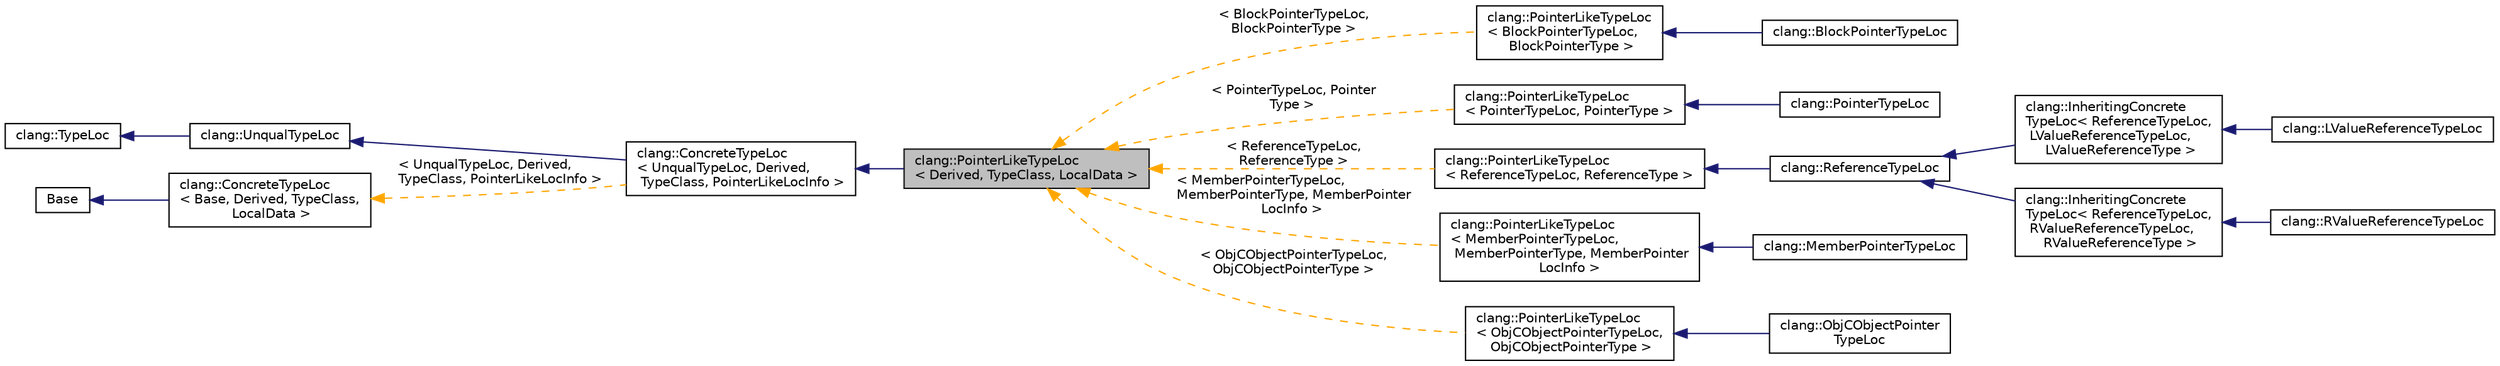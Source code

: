 digraph "clang::PointerLikeTypeLoc&lt; Derived, TypeClass, LocalData &gt;"
{
 // LATEX_PDF_SIZE
  bgcolor="transparent";
  edge [fontname="Helvetica",fontsize="10",labelfontname="Helvetica",labelfontsize="10"];
  node [fontname="Helvetica",fontsize="10",shape=record];
  rankdir="LR";
  Node1 [label="clang::PointerLikeTypeLoc\l\< Derived, TypeClass, LocalData \>",height=0.2,width=0.4,color="black", fillcolor="grey75", style="filled", fontcolor="black",tooltip="A base class for."];
  Node2 -> Node1 [dir="back",color="midnightblue",fontsize="10",style="solid",fontname="Helvetica"];
  Node2 [label="clang::ConcreteTypeLoc\l\< UnqualTypeLoc, Derived,\l TypeClass, PointerLikeLocInfo \>",height=0.2,width=0.4,color="black",URL="$classclang_1_1ConcreteTypeLoc.html",tooltip=" "];
  Node3 -> Node2 [dir="back",color="midnightblue",fontsize="10",style="solid",fontname="Helvetica"];
  Node3 [label="clang::UnqualTypeLoc",height=0.2,width=0.4,color="black",URL="$classclang_1_1UnqualTypeLoc.html",tooltip="Wrapper of type source information for a type with no direct qualifiers."];
  Node4 -> Node3 [dir="back",color="midnightblue",fontsize="10",style="solid",fontname="Helvetica"];
  Node4 [label="clang::TypeLoc",height=0.2,width=0.4,color="black",URL="$classclang_1_1TypeLoc.html",tooltip="Base wrapper for a particular \"section\" of type source info."];
  Node5 -> Node2 [dir="back",color="orange",fontsize="10",style="dashed",label=" \< UnqualTypeLoc, Derived,\l TypeClass, PointerLikeLocInfo \>" ,fontname="Helvetica"];
  Node5 [label="clang::ConcreteTypeLoc\l\< Base, Derived, TypeClass,\l LocalData \>",height=0.2,width=0.4,color="black",URL="$classclang_1_1ConcreteTypeLoc.html",tooltip="A metaprogramming base class for TypeLoc classes which correspond to a particular Type subclass."];
  Node6 -> Node5 [dir="back",color="midnightblue",fontsize="10",style="solid",fontname="Helvetica"];
  Node6 [label="Base",height=0.2,width=0.4,color="black",URL="$classBase.html",tooltip=" "];
  Node1 -> Node7 [dir="back",color="orange",fontsize="10",style="dashed",label=" \< BlockPointerTypeLoc,\l BlockPointerType \>" ,fontname="Helvetica"];
  Node7 [label="clang::PointerLikeTypeLoc\l\< BlockPointerTypeLoc,\l BlockPointerType \>",height=0.2,width=0.4,color="black",URL="$classclang_1_1PointerLikeTypeLoc.html",tooltip=" "];
  Node7 -> Node8 [dir="back",color="midnightblue",fontsize="10",style="solid",fontname="Helvetica"];
  Node8 [label="clang::BlockPointerTypeLoc",height=0.2,width=0.4,color="black",URL="$classclang_1_1BlockPointerTypeLoc.html",tooltip="Wrapper for source info for block pointers."];
  Node1 -> Node9 [dir="back",color="orange",fontsize="10",style="dashed",label=" \< PointerTypeLoc, Pointer\lType \>" ,fontname="Helvetica"];
  Node9 [label="clang::PointerLikeTypeLoc\l\< PointerTypeLoc, PointerType \>",height=0.2,width=0.4,color="black",URL="$classclang_1_1PointerLikeTypeLoc.html",tooltip=" "];
  Node9 -> Node10 [dir="back",color="midnightblue",fontsize="10",style="solid",fontname="Helvetica"];
  Node10 [label="clang::PointerTypeLoc",height=0.2,width=0.4,color="black",URL="$classclang_1_1PointerTypeLoc.html",tooltip="Wrapper for source info for pointers."];
  Node1 -> Node11 [dir="back",color="orange",fontsize="10",style="dashed",label=" \< ReferenceTypeLoc,\l ReferenceType \>" ,fontname="Helvetica"];
  Node11 [label="clang::PointerLikeTypeLoc\l\< ReferenceTypeLoc, ReferenceType \>",height=0.2,width=0.4,color="black",URL="$classclang_1_1PointerLikeTypeLoc.html",tooltip=" "];
  Node11 -> Node12 [dir="back",color="midnightblue",fontsize="10",style="solid",fontname="Helvetica"];
  Node12 [label="clang::ReferenceTypeLoc",height=0.2,width=0.4,color="black",URL="$classclang_1_1ReferenceTypeLoc.html",tooltip=" "];
  Node12 -> Node13 [dir="back",color="midnightblue",fontsize="10",style="solid",fontname="Helvetica"];
  Node13 [label="clang::InheritingConcrete\lTypeLoc\< ReferenceTypeLoc,\l LValueReferenceTypeLoc,\l LValueReferenceType \>",height=0.2,width=0.4,color="black",URL="$classclang_1_1InheritingConcreteTypeLoc.html",tooltip=" "];
  Node13 -> Node14 [dir="back",color="midnightblue",fontsize="10",style="solid",fontname="Helvetica"];
  Node14 [label="clang::LValueReferenceTypeLoc",height=0.2,width=0.4,color="black",URL="$classclang_1_1LValueReferenceTypeLoc.html",tooltip=" "];
  Node12 -> Node15 [dir="back",color="midnightblue",fontsize="10",style="solid",fontname="Helvetica"];
  Node15 [label="clang::InheritingConcrete\lTypeLoc\< ReferenceTypeLoc,\l RValueReferenceTypeLoc,\l RValueReferenceType \>",height=0.2,width=0.4,color="black",URL="$classclang_1_1InheritingConcreteTypeLoc.html",tooltip=" "];
  Node15 -> Node16 [dir="back",color="midnightblue",fontsize="10",style="solid",fontname="Helvetica"];
  Node16 [label="clang::RValueReferenceTypeLoc",height=0.2,width=0.4,color="black",URL="$classclang_1_1RValueReferenceTypeLoc.html",tooltip=" "];
  Node1 -> Node17 [dir="back",color="orange",fontsize="10",style="dashed",label=" \< MemberPointerTypeLoc,\l MemberPointerType, MemberPointer\lLocInfo \>" ,fontname="Helvetica"];
  Node17 [label="clang::PointerLikeTypeLoc\l\< MemberPointerTypeLoc,\l MemberPointerType, MemberPointer\lLocInfo \>",height=0.2,width=0.4,color="black",URL="$classclang_1_1PointerLikeTypeLoc.html",tooltip=" "];
  Node17 -> Node18 [dir="back",color="midnightblue",fontsize="10",style="solid",fontname="Helvetica"];
  Node18 [label="clang::MemberPointerTypeLoc",height=0.2,width=0.4,color="black",URL="$classclang_1_1MemberPointerTypeLoc.html",tooltip="Wrapper for source info for member pointers."];
  Node1 -> Node19 [dir="back",color="orange",fontsize="10",style="dashed",label=" \< ObjCObjectPointerTypeLoc,\l ObjCObjectPointerType \>" ,fontname="Helvetica"];
  Node19 [label="clang::PointerLikeTypeLoc\l\< ObjCObjectPointerTypeLoc,\l ObjCObjectPointerType \>",height=0.2,width=0.4,color="black",URL="$classclang_1_1PointerLikeTypeLoc.html",tooltip=" "];
  Node19 -> Node20 [dir="back",color="midnightblue",fontsize="10",style="solid",fontname="Helvetica"];
  Node20 [label="clang::ObjCObjectPointer\lTypeLoc",height=0.2,width=0.4,color="black",URL="$classclang_1_1ObjCObjectPointerTypeLoc.html",tooltip="Wraps an ObjCPointerType with source location information."];
}
